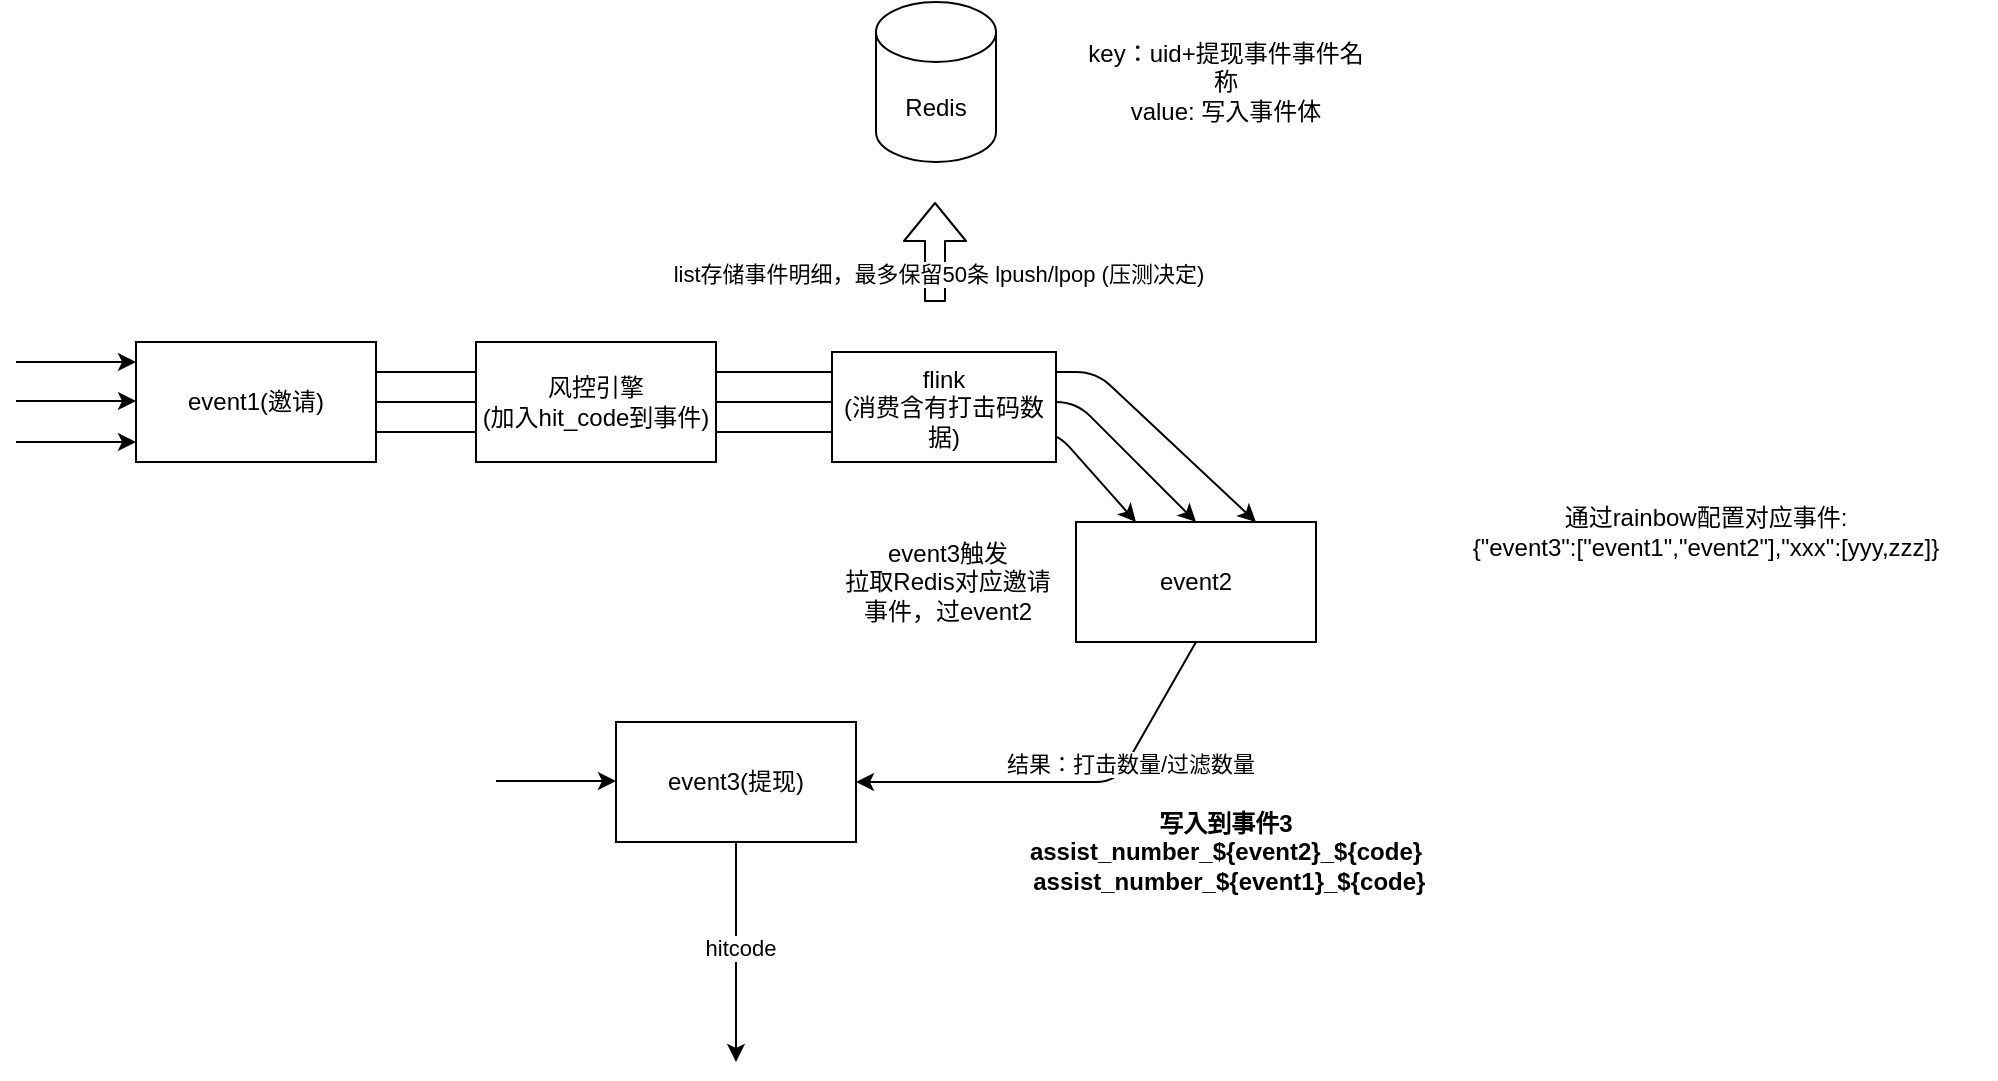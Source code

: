 <mxfile version="14.7.7" type="github">
  <diagram id="O3ywCFSIsU3IzxFeoSF-" name="Page-1">
    <mxGraphModel dx="2082" dy="1980" grid="1" gridSize="10" guides="1" tooltips="1" connect="1" arrows="1" fold="1" page="1" pageScale="1" pageWidth="827" pageHeight="1169" math="0" shadow="0">
      <root>
        <mxCell id="0" />
        <mxCell id="1" parent="0" />
        <mxCell id="CZqsSSTKb6cRyH_K0-rR-1" value="event1(邀请)" style="rounded=0;whiteSpace=wrap;html=1;" parent="1" vertex="1">
          <mxGeometry x="-50" y="120" width="120" height="60" as="geometry" />
        </mxCell>
        <mxCell id="CZqsSSTKb6cRyH_K0-rR-2" value="event3(提现)" style="rounded=0;whiteSpace=wrap;html=1;" parent="1" vertex="1">
          <mxGeometry x="190" y="310" width="120" height="60" as="geometry" />
        </mxCell>
        <mxCell id="CZqsSSTKb6cRyH_K0-rR-3" value="event2" style="rounded=0;whiteSpace=wrap;html=1;" parent="1" vertex="1">
          <mxGeometry x="420" y="210" width="120" height="60" as="geometry" />
        </mxCell>
        <mxCell id="CZqsSSTKb6cRyH_K0-rR-4" value="" style="endArrow=classic;html=1;" parent="1" edge="1">
          <mxGeometry width="50" height="50" relative="1" as="geometry">
            <mxPoint x="-110" y="130" as="sourcePoint" />
            <mxPoint x="-50" y="130" as="targetPoint" />
          </mxGeometry>
        </mxCell>
        <mxCell id="CZqsSSTKb6cRyH_K0-rR-5" value="" style="endArrow=classic;html=1;" parent="1" edge="1">
          <mxGeometry width="50" height="50" relative="1" as="geometry">
            <mxPoint x="-110" y="149.5" as="sourcePoint" />
            <mxPoint x="-50" y="149.5" as="targetPoint" />
          </mxGeometry>
        </mxCell>
        <mxCell id="CZqsSSTKb6cRyH_K0-rR-6" value="" style="endArrow=classic;html=1;" parent="1" edge="1">
          <mxGeometry width="50" height="50" relative="1" as="geometry">
            <mxPoint x="-110" y="170" as="sourcePoint" />
            <mxPoint x="-50" y="170" as="targetPoint" />
          </mxGeometry>
        </mxCell>
        <mxCell id="CZqsSSTKb6cRyH_K0-rR-7" value="" style="endArrow=classic;html=1;exitX=1;exitY=0.75;exitDx=0;exitDy=0;entryX=0.25;entryY=0;entryDx=0;entryDy=0;" parent="1" source="CZqsSSTKb6cRyH_K0-rR-1" target="CZqsSSTKb6cRyH_K0-rR-3" edge="1">
          <mxGeometry width="50" height="50" relative="1" as="geometry">
            <mxPoint x="360" y="170" as="sourcePoint" />
            <mxPoint x="440" y="200" as="targetPoint" />
            <Array as="points">
              <mxPoint x="410" y="165" />
            </Array>
          </mxGeometry>
        </mxCell>
        <mxCell id="CZqsSSTKb6cRyH_K0-rR-8" value="" style="endArrow=classic;html=1;exitX=1;exitY=0.5;exitDx=0;exitDy=0;entryX=0.5;entryY=0;entryDx=0;entryDy=0;" parent="1" source="CZqsSSTKb6cRyH_K0-rR-1" target="CZqsSSTKb6cRyH_K0-rR-3" edge="1">
          <mxGeometry width="50" height="50" relative="1" as="geometry">
            <mxPoint x="330" y="175" as="sourcePoint" />
            <mxPoint x="460" y="220" as="targetPoint" />
            <Array as="points">
              <mxPoint x="420" y="150" />
            </Array>
          </mxGeometry>
        </mxCell>
        <mxCell id="CZqsSSTKb6cRyH_K0-rR-9" value="" style="endArrow=classic;html=1;exitX=1;exitY=0.25;exitDx=0;exitDy=0;entryX=0.75;entryY=0;entryDx=0;entryDy=0;" parent="1" source="CZqsSSTKb6cRyH_K0-rR-1" target="CZqsSSTKb6cRyH_K0-rR-3" edge="1">
          <mxGeometry width="50" height="50" relative="1" as="geometry">
            <mxPoint x="330" y="130" as="sourcePoint" />
            <mxPoint x="490" y="190" as="targetPoint" />
            <Array as="points">
              <mxPoint x="430" y="135" />
            </Array>
          </mxGeometry>
        </mxCell>
        <mxCell id="CZqsSSTKb6cRyH_K0-rR-10" value="" style="endArrow=classic;html=1;" parent="1" edge="1">
          <mxGeometry width="50" height="50" relative="1" as="geometry">
            <mxPoint x="130" y="339.5" as="sourcePoint" />
            <mxPoint x="190" y="339.5" as="targetPoint" />
          </mxGeometry>
        </mxCell>
        <mxCell id="CZqsSSTKb6cRyH_K0-rR-11" value="" style="endArrow=classic;html=1;exitX=0.5;exitY=1;exitDx=0;exitDy=0;entryX=1;entryY=0.5;entryDx=0;entryDy=0;" parent="1" source="CZqsSSTKb6cRyH_K0-rR-3" target="CZqsSSTKb6cRyH_K0-rR-2" edge="1">
          <mxGeometry width="50" height="50" relative="1" as="geometry">
            <mxPoint x="410" y="310" as="sourcePoint" />
            <mxPoint x="540" y="355" as="targetPoint" />
            <Array as="points">
              <mxPoint x="440" y="340" />
            </Array>
          </mxGeometry>
        </mxCell>
        <mxCell id="CZqsSSTKb6cRyH_K0-rR-12" value="结果：打击数量/过滤数量" style="edgeLabel;html=1;align=center;verticalAlign=middle;resizable=0;points=[];" parent="CZqsSSTKb6cRyH_K0-rR-11" vertex="1" connectable="0">
          <mxGeometry x="-0.334" y="2" relative="1" as="geometry">
            <mxPoint y="-1" as="offset" />
          </mxGeometry>
        </mxCell>
        <mxCell id="CZqsSSTKb6cRyH_K0-rR-13" value="" style="endArrow=classic;html=1;exitX=0.5;exitY=1;exitDx=0;exitDy=0;" parent="1" source="CZqsSSTKb6cRyH_K0-rR-2" edge="1">
          <mxGeometry width="50" height="50" relative="1" as="geometry">
            <mxPoint x="230" y="470" as="sourcePoint" />
            <mxPoint x="250" y="480" as="targetPoint" />
          </mxGeometry>
        </mxCell>
        <mxCell id="CZqsSSTKb6cRyH_K0-rR-14" value="hitcode" style="edgeLabel;html=1;align=center;verticalAlign=middle;resizable=0;points=[];" parent="CZqsSSTKb6cRyH_K0-rR-13" vertex="1" connectable="0">
          <mxGeometry x="-0.036" y="2" relative="1" as="geometry">
            <mxPoint as="offset" />
          </mxGeometry>
        </mxCell>
        <mxCell id="8K72jAy03FJSQNKGbFzH-1" value="Redis" style="shape=cylinder3;whiteSpace=wrap;html=1;boundedLbl=1;backgroundOutline=1;size=15;" parent="1" vertex="1">
          <mxGeometry x="320" y="-50" width="60" height="80" as="geometry" />
        </mxCell>
        <mxCell id="8K72jAy03FJSQNKGbFzH-2" value="" style="shape=flexArrow;endArrow=classic;html=1;" parent="1" edge="1">
          <mxGeometry width="50" height="50" relative="1" as="geometry">
            <mxPoint x="349.5" y="100" as="sourcePoint" />
            <mxPoint x="349.5" y="50" as="targetPoint" />
          </mxGeometry>
        </mxCell>
        <mxCell id="8K72jAy03FJSQNKGbFzH-3" value="list存储事件明细，最多保留50条 lpush/lpop (压测决定)" style="edgeLabel;html=1;align=center;verticalAlign=middle;resizable=0;points=[];" parent="8K72jAy03FJSQNKGbFzH-2" vertex="1" connectable="0">
          <mxGeometry x="-0.44" relative="1" as="geometry">
            <mxPoint x="1" as="offset" />
          </mxGeometry>
        </mxCell>
        <mxCell id="8K72jAy03FJSQNKGbFzH-4" value="key：uid+提现事件事件名称&lt;br&gt;value: 写入事件体" style="text;html=1;strokeColor=none;fillColor=none;align=center;verticalAlign=middle;whiteSpace=wrap;rounded=0;" parent="1" vertex="1">
          <mxGeometry x="420" y="-40" width="150" height="60" as="geometry" />
        </mxCell>
        <mxCell id="8K72jAy03FJSQNKGbFzH-5" value="&lt;b&gt;写入到事件3 assist_number_${event2}_${code}&lt;br&gt;&lt;/b&gt;&lt;b&gt;&amp;nbsp;assist_number_${event1}_${code}&lt;/b&gt;&lt;b&gt;&lt;br&gt;&lt;/b&gt;" style="text;html=1;strokeColor=none;fillColor=none;align=center;verticalAlign=middle;whiteSpace=wrap;rounded=0;" parent="1" vertex="1">
          <mxGeometry x="370" y="350" width="250" height="50" as="geometry" />
        </mxCell>
        <mxCell id="8K72jAy03FJSQNKGbFzH-6" value="event3触发&lt;br&gt;拉取Redis对应邀请事件，过event2" style="text;html=1;strokeColor=none;fillColor=none;align=center;verticalAlign=middle;whiteSpace=wrap;rounded=0;" parent="1" vertex="1">
          <mxGeometry x="298" y="210" width="116" height="60" as="geometry" />
        </mxCell>
        <mxCell id="8K72jAy03FJSQNKGbFzH-8" value="通过rainbow配置对应事件:&lt;br&gt;{&quot;event3&quot;:[&quot;event1&quot;,&quot;event2&quot;],&quot;xxx&quot;:[yyy,zzz]}" style="text;html=1;strokeColor=none;fillColor=none;align=center;verticalAlign=middle;whiteSpace=wrap;rounded=0;" parent="1" vertex="1">
          <mxGeometry x="590" y="80" width="290" height="270" as="geometry" />
        </mxCell>
        <mxCell id="E_eqaHaKtucu1fXLnEMp-1" value="风控引擎&lt;br&gt;(加入hit_code到事件)" style="rounded=0;whiteSpace=wrap;html=1;" vertex="1" parent="1">
          <mxGeometry x="120" y="120" width="120" height="60" as="geometry" />
        </mxCell>
        <mxCell id="E_eqaHaKtucu1fXLnEMp-2" value="flink&lt;br&gt;(消费含有打击码数据)" style="rounded=0;whiteSpace=wrap;html=1;" vertex="1" parent="1">
          <mxGeometry x="298" y="125" width="112" height="55" as="geometry" />
        </mxCell>
      </root>
    </mxGraphModel>
  </diagram>
</mxfile>
